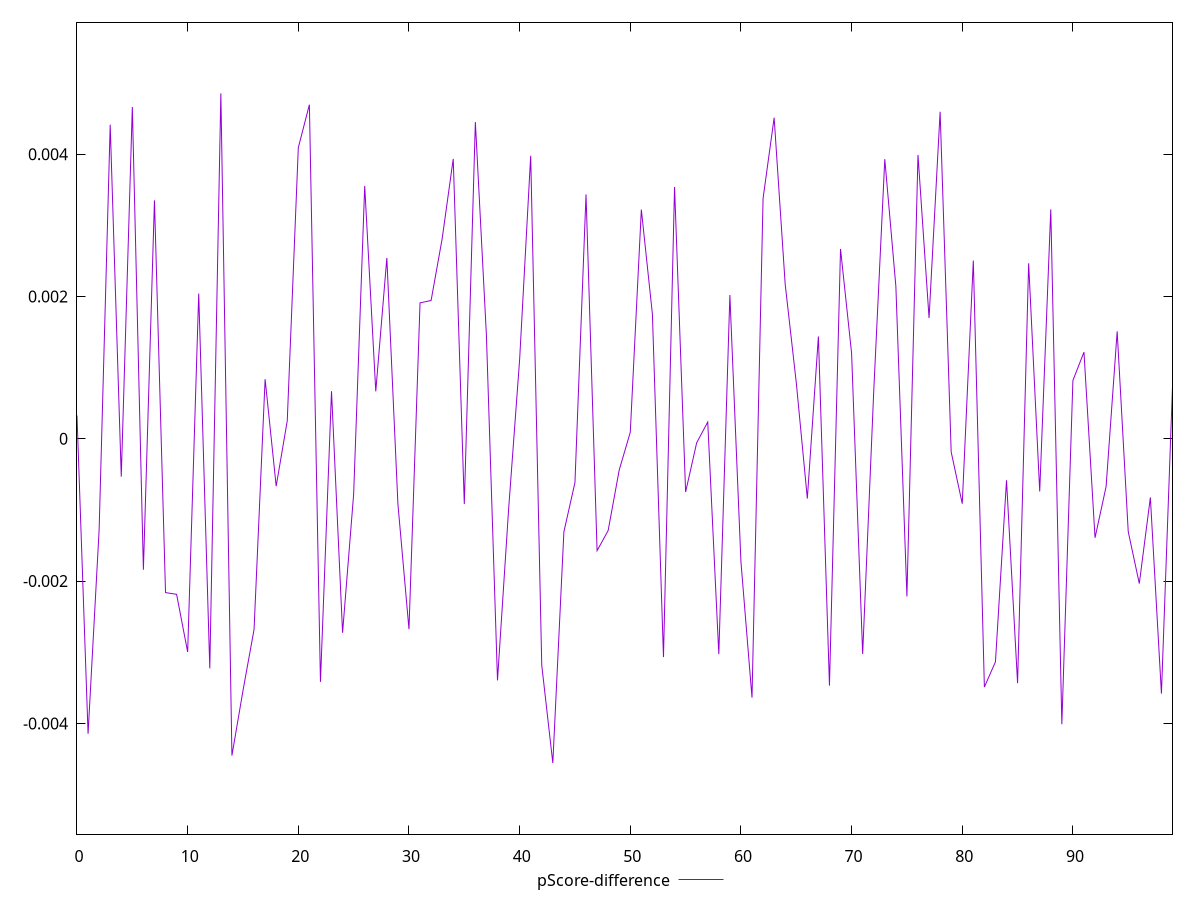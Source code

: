 reset

$pScoreDifference <<EOF
0 0.00032778432299107596
1 -0.004146558628168484
2 -0.0012789988696898513
3 0.004416460186957072
4 -0.0005316223335048997
5 0.004664979548330339
6 -0.00184009480186198
7 0.003353376883656667
8 -0.002161559487339093
9 -0.002185670578600196
10 -0.002996841432244879
11 0.0020415711076730014
12 -0.003227149550815378
13 0.0048561057581643086
14 -0.0044525124010420525
15 -0.00353938102214979
16 -0.0026805495409099045
17 0.0008387905720060873
18 -0.0006654336119478188
19 0.00025311926389426365
20 0.0040935596471814995
21 0.004698201257649637
22 -0.0034166186592626824
23 0.0006692366219022139
24 -0.0027258717393663368
25 -0.0007786154246943733
26 0.003555077368311732
27 0.0006679501365317586
28 0.0025427863441332965
29 -0.0009149806966347596
30 -0.002675616508402423
31 0.0019115588669000871
32 0.0019453126025520406
33 0.002814095403658734
34 0.00393607239813254
35 -0.0009154992002852191
36 0.004453572249115134
37 0.0014505785547102024
38 -0.00339535381093814
39 -0.001000502004121162
40 0.0011136794971925434
41 0.003980089864033642
42 -0.003183158374589934
43 -0.004557083682589946
44 -0.0013074883551277838
45 -0.0006149435432737937
46 0.0034361735788457914
47 -0.0015718626572126526
48 -0.0012890924652980695
49 -0.0004381338780795607
50 0.00009281978219582987
51 0.0032230816943523144
52 0.0017510051680462713
53 -0.0030676832892496675
54 0.003541233586335568
55 -0.0007474722185187299
56 -0.00005488800086863449
57 0.00023639772611860899
58 -0.0030261078830520205
59 0.002021778491581694
60 -0.0017272986783609112
61 -0.003638247034752129
62 0.0033801764783051857
63 0.00451494409337394
64 0.0021713322900198118
65 0.0007918740111881872
66 -0.0008394464271725688
67 0.0014389320875096145
68 -0.003469285489757834
69 0.002669316624211854
70 0.0012031557627681377
71 -0.003024247872318697
72 0.0006683035689595551
73 0.003931665800637085
74 0.0021463687500912765
75 -0.0022156172485101877
76 0.003991481648982498
77 0.0016981857495216857
78 0.0045988017379345325
79 -0.00018476255729027447
80 -0.0009114986290501004
81 0.002506441969081785
82 -0.0034892616284784017
83 -0.0031349502175300747
84 -0.0005827468430170679
85 -0.003434219636357594
86 0.002468218283817991
87 -0.0007397758920982267
88 0.0032260631133015916
89 -0.004012195752715386
90 0.000821253497062191
91 0.0012190552079722194
92 -0.0013906446378646464
93 -0.0006713158768110739
94 0.0015108359596692211
95 -0.0013047666448715578
96 -0.002034393021404568
97 -0.0008239550506898841
98 -0.003581338533444667
99 0.0007359129067489034
EOF

set key outside below
set xrange [0:99]
set yrange [-0.005557083682589946:0.005856105758164309]
set trange [-0.005557083682589946:0.005856105758164309]
set terminal svg size 640, 500 enhanced background rgb 'white'
set output "report_00009_2021-02-08T22-37-41.559Z/first-contentful-paint/samples/pages/pScore-difference/values.svg"

plot $pScoreDifference title "pScore-difference" with line

reset
